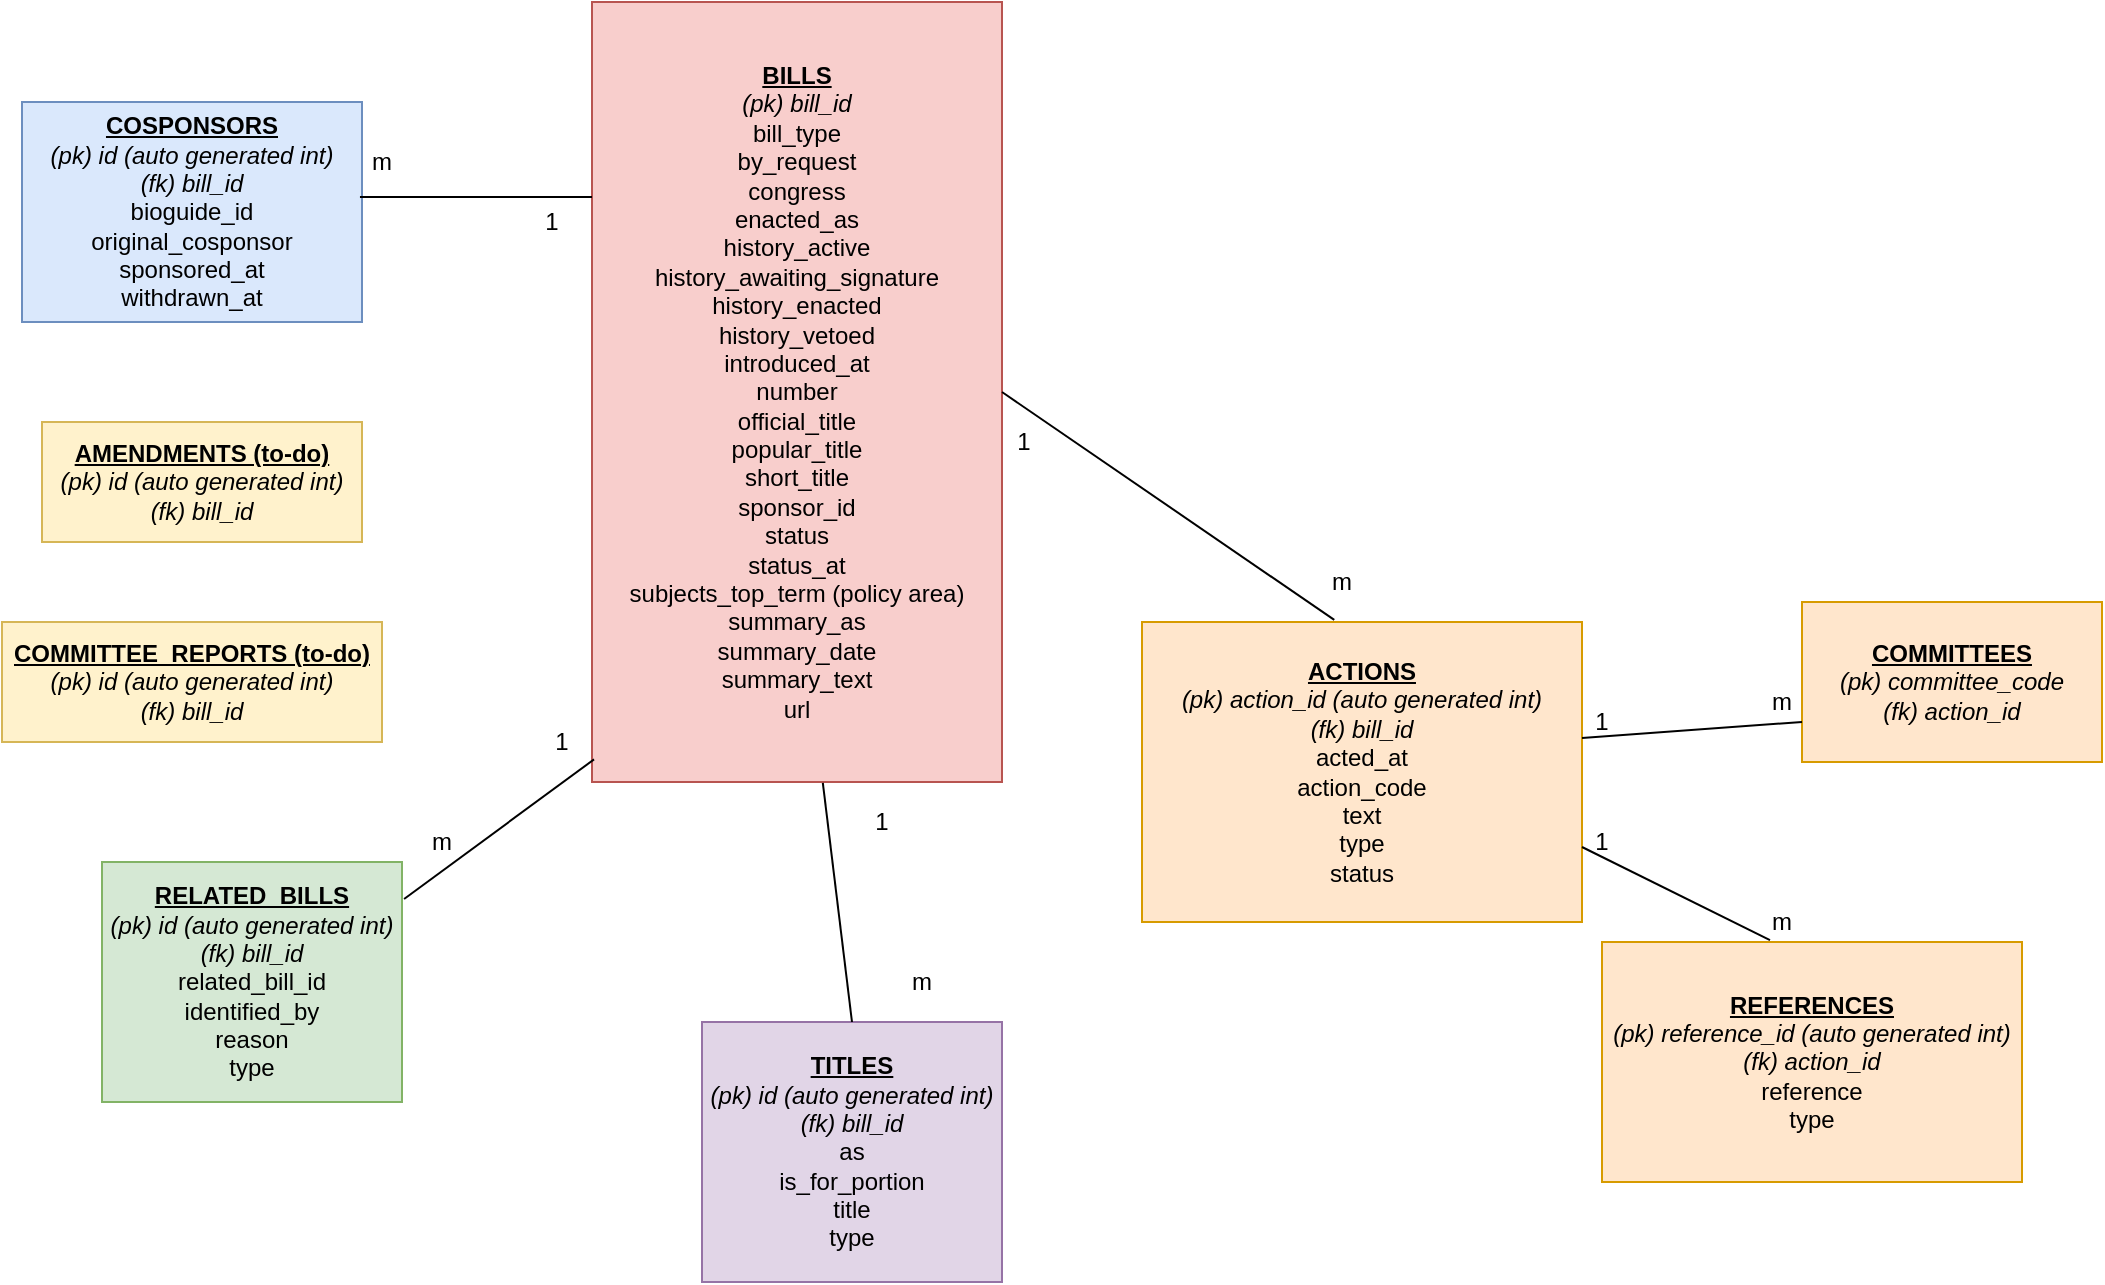 <mxfile version="12.8.8"><diagram id="NEu7Xx6q3LPDl_PWJ7_-" name="Page-1"><mxGraphModel dx="1336" dy="953" grid="1" gridSize="10" guides="1" tooltips="1" connect="1" arrows="1" fold="1" page="1" pageScale="1" pageWidth="1100" pageHeight="850" math="0" shadow="0"><root><mxCell id="0"/><mxCell id="1" parent="0"/><mxCell id="KzIh2n-4E2tr7BZsCfGS-3" value="&lt;b&gt;&lt;u&gt;BILLS&lt;/u&gt;&lt;/b&gt;&lt;br&gt;&lt;i&gt;(pk) bill_id&lt;/i&gt;&lt;br&gt;bill_type&lt;br&gt;by_request&lt;br&gt;congress&lt;br&gt;enacted_as&lt;br&gt;history_active&lt;br&gt;history_awaiting_signature&lt;br&gt;history_enacted&lt;br&gt;history_vetoed&lt;br&gt;introduced_at&lt;br&gt;number&lt;br&gt;official_title&lt;br&gt;popular_title&lt;br&gt;short_title&lt;br&gt;sponsor_id&lt;br&gt;status&lt;br&gt;status_at&lt;br&gt;subjects_top_term (policy area)&lt;br&gt;summary_as&lt;br&gt;summary_date&lt;br&gt;summary_text&lt;br&gt;url" style="rounded=0;whiteSpace=wrap;html=1;fillColor=#f8cecc;strokeColor=#b85450;" vertex="1" parent="1"><mxGeometry x="315" y="120" width="205" height="390" as="geometry"/></mxCell><mxCell id="KzIh2n-4E2tr7BZsCfGS-4" value="&lt;b&gt;&lt;u&gt;ACTIONS&lt;/u&gt;&lt;/b&gt;&lt;br&gt;&lt;i&gt;(pk) action_id (auto generated int)&lt;/i&gt;&lt;br&gt;&lt;i&gt;(fk) bill_id&lt;/i&gt;&lt;br&gt;acted_at&lt;br&gt;action_code&lt;br&gt;text&lt;br&gt;type&lt;br&gt;status" style="rounded=0;whiteSpace=wrap;html=1;fillColor=#ffe6cc;strokeColor=#d79b00;" vertex="1" parent="1"><mxGeometry x="590" y="430" width="220" height="150" as="geometry"/></mxCell><mxCell id="KzIh2n-4E2tr7BZsCfGS-5" value="" style="endArrow=none;html=1;exitX=1;exitY=0.5;exitDx=0;exitDy=0;entryX=0.437;entryY=-0.007;entryDx=0;entryDy=0;entryPerimeter=0;" edge="1" parent="1" source="KzIh2n-4E2tr7BZsCfGS-3" target="KzIh2n-4E2tr7BZsCfGS-4"><mxGeometry width="50" height="50" relative="1" as="geometry"><mxPoint x="630" y="380" as="sourcePoint"/><mxPoint x="680" y="330" as="targetPoint"/></mxGeometry></mxCell><mxCell id="KzIh2n-4E2tr7BZsCfGS-6" value="1" style="text;html=1;strokeColor=none;fillColor=none;align=center;verticalAlign=middle;whiteSpace=wrap;rounded=0;" vertex="1" parent="1"><mxGeometry x="511" y="330" width="40" height="20" as="geometry"/></mxCell><mxCell id="KzIh2n-4E2tr7BZsCfGS-7" value="m" style="text;html=1;strokeColor=none;fillColor=none;align=center;verticalAlign=middle;whiteSpace=wrap;rounded=0;" vertex="1" parent="1"><mxGeometry x="670" y="400" width="40" height="20" as="geometry"/></mxCell><mxCell id="KzIh2n-4E2tr7BZsCfGS-8" value="&lt;b&gt;&lt;u&gt;REFERENCES&lt;/u&gt;&lt;/b&gt;&lt;br style=&quot;white-space: normal&quot;&gt;&lt;i style=&quot;white-space: normal&quot;&gt;(pk) reference_id (auto generated int)&lt;/i&gt;&lt;br style=&quot;white-space: normal&quot;&gt;&lt;i style=&quot;white-space: normal&quot;&gt;(fk) action_id&lt;/i&gt;&lt;br style=&quot;white-space: normal&quot;&gt;reference&lt;br&gt;type" style="rounded=0;whiteSpace=wrap;html=1;fillColor=#ffe6cc;strokeColor=#d79b00;" vertex="1" parent="1"><mxGeometry x="820" y="590" width="210" height="120" as="geometry"/></mxCell><mxCell id="KzIh2n-4E2tr7BZsCfGS-9" value="" style="endArrow=none;html=1;entryX=0.4;entryY=-0.008;entryDx=0;entryDy=0;entryPerimeter=0;exitX=1;exitY=0.75;exitDx=0;exitDy=0;" edge="1" parent="1" source="KzIh2n-4E2tr7BZsCfGS-4" target="KzIh2n-4E2tr7BZsCfGS-8"><mxGeometry width="50" height="50" relative="1" as="geometry"><mxPoint x="752" y="610" as="sourcePoint"/><mxPoint x="890" y="540" as="targetPoint"/></mxGeometry></mxCell><mxCell id="KzIh2n-4E2tr7BZsCfGS-10" value="1" style="text;html=1;strokeColor=none;fillColor=none;align=center;verticalAlign=middle;whiteSpace=wrap;rounded=0;" vertex="1" parent="1"><mxGeometry x="800" y="530" width="40" height="20" as="geometry"/></mxCell><mxCell id="KzIh2n-4E2tr7BZsCfGS-11" value="m" style="text;html=1;strokeColor=none;fillColor=none;align=center;verticalAlign=middle;whiteSpace=wrap;rounded=0;" vertex="1" parent="1"><mxGeometry x="890" y="570" width="40" height="20" as="geometry"/></mxCell><mxCell id="KzIh2n-4E2tr7BZsCfGS-12" value="&lt;b&gt;&lt;u&gt;COMMITTEES&lt;/u&gt;&lt;/b&gt;&lt;br style=&quot;white-space: normal&quot;&gt;&lt;i style=&quot;white-space: normal&quot;&gt;(pk) committee_code&lt;/i&gt;&lt;br style=&quot;white-space: normal&quot;&gt;&lt;i style=&quot;white-space: normal&quot;&gt;(fk) action_id&lt;/i&gt;" style="rounded=0;whiteSpace=wrap;html=1;fillColor=#ffe6cc;strokeColor=#d79b00;" vertex="1" parent="1"><mxGeometry x="920" y="420" width="150" height="80" as="geometry"/></mxCell><mxCell id="KzIh2n-4E2tr7BZsCfGS-13" value="" style="endArrow=none;html=1;exitX=1;exitY=0.387;exitDx=0;exitDy=0;exitPerimeter=0;entryX=0;entryY=0.75;entryDx=0;entryDy=0;" edge="1" parent="1" source="KzIh2n-4E2tr7BZsCfGS-4" target="KzIh2n-4E2tr7BZsCfGS-12"><mxGeometry width="50" height="50" relative="1" as="geometry"><mxPoint x="790" y="450" as="sourcePoint"/><mxPoint x="840" y="400" as="targetPoint"/></mxGeometry></mxCell><mxCell id="KzIh2n-4E2tr7BZsCfGS-14" value="1" style="text;html=1;strokeColor=none;fillColor=none;align=center;verticalAlign=middle;whiteSpace=wrap;rounded=0;" vertex="1" parent="1"><mxGeometry x="800" y="470" width="40" height="20" as="geometry"/></mxCell><mxCell id="KzIh2n-4E2tr7BZsCfGS-15" value="m" style="text;html=1;strokeColor=none;fillColor=none;align=center;verticalAlign=middle;whiteSpace=wrap;rounded=0;" vertex="1" parent="1"><mxGeometry x="890" y="460" width="40" height="20" as="geometry"/></mxCell><mxCell id="KzIh2n-4E2tr7BZsCfGS-16" value="&lt;b&gt;&lt;u&gt;AMENDMENTS (to-do)&lt;br&gt;&lt;/u&gt;&lt;/b&gt;&lt;i&gt;(pk) id (auto generated int)&lt;/i&gt;&lt;br&gt;&lt;i&gt;(fk) bill_id&lt;/i&gt;&lt;b&gt;&lt;u&gt;&lt;br&gt;&lt;/u&gt;&lt;/b&gt;" style="rounded=0;whiteSpace=wrap;html=1;fillColor=#fff2cc;strokeColor=#d6b656;" vertex="1" parent="1"><mxGeometry x="40" y="330" width="160" height="60" as="geometry"/></mxCell><mxCell id="KzIh2n-4E2tr7BZsCfGS-17" value="&lt;b&gt;&lt;u&gt;COMMITTEE_REPORTS (to-do)&lt;br&gt;&lt;/u&gt;&lt;/b&gt;&lt;i&gt;(pk) id (auto generated int)&lt;/i&gt;&lt;br&gt;&lt;i&gt;(fk) bill_id&lt;/i&gt;&lt;b&gt;&lt;u&gt;&lt;br&gt;&lt;/u&gt;&lt;/b&gt;" style="rounded=0;whiteSpace=wrap;html=1;fillColor=#fff2cc;strokeColor=#d6b656;" vertex="1" parent="1"><mxGeometry x="20" y="430" width="190" height="60" as="geometry"/></mxCell><mxCell id="KzIh2n-4E2tr7BZsCfGS-20" value="&lt;b&gt;&lt;u&gt;COSPONSORS&lt;/u&gt;&lt;/b&gt;&lt;br&gt;&lt;i&gt;(pk) id (auto generated int)&lt;/i&gt;&lt;br&gt;&lt;i&gt;(fk) bill_id&lt;/i&gt;&lt;br&gt;bioguide_id&lt;br&gt;original_cosponsor&lt;br&gt;sponsored_at&lt;br&gt;withdrawn_at" style="rounded=0;whiteSpace=wrap;html=1;fillColor=#dae8fc;strokeColor=#6c8ebf;" vertex="1" parent="1"><mxGeometry x="30" y="170" width="170" height="110" as="geometry"/></mxCell><mxCell id="KzIh2n-4E2tr7BZsCfGS-21" value="" style="endArrow=none;html=1;entryX=0;entryY=0.25;entryDx=0;entryDy=0;exitX=0.994;exitY=0.432;exitDx=0;exitDy=0;exitPerimeter=0;" edge="1" parent="1" source="KzIh2n-4E2tr7BZsCfGS-20" target="KzIh2n-4E2tr7BZsCfGS-3"><mxGeometry width="50" height="50" relative="1" as="geometry"><mxPoint x="220" y="320" as="sourcePoint"/><mxPoint x="270" y="270" as="targetPoint"/></mxGeometry></mxCell><mxCell id="KzIh2n-4E2tr7BZsCfGS-22" value="1" style="text;html=1;strokeColor=none;fillColor=none;align=center;verticalAlign=middle;whiteSpace=wrap;rounded=0;" vertex="1" parent="1"><mxGeometry x="275" y="220" width="40" height="20" as="geometry"/></mxCell><mxCell id="KzIh2n-4E2tr7BZsCfGS-23" value="m" style="text;html=1;strokeColor=none;fillColor=none;align=center;verticalAlign=middle;whiteSpace=wrap;rounded=0;" vertex="1" parent="1"><mxGeometry x="190" y="190" width="40" height="20" as="geometry"/></mxCell><mxCell id="KzIh2n-4E2tr7BZsCfGS-26" value="&lt;b&gt;&lt;u&gt;RELATED_BILLS&lt;/u&gt;&lt;/b&gt;&lt;br&gt;&lt;i&gt;(pk) id (auto generated int)&lt;/i&gt;&lt;br&gt;&lt;i&gt;(fk) bill_id&lt;/i&gt;&lt;br&gt;related_bill_id&lt;br&gt;identified_by&lt;br&gt;reason&lt;br&gt;type" style="rounded=0;whiteSpace=wrap;html=1;fillColor=#d5e8d4;strokeColor=#82b366;" vertex="1" parent="1"><mxGeometry x="70" y="550" width="150" height="120" as="geometry"/></mxCell><mxCell id="KzIh2n-4E2tr7BZsCfGS-27" value="&lt;b&gt;&lt;u&gt;TITLES&lt;/u&gt;&lt;/b&gt;&lt;br&gt;&lt;i&gt;(pk) id (auto generated int)&lt;/i&gt;&lt;br&gt;&lt;i&gt;(fk) bill_id&lt;/i&gt;&lt;br&gt;as&lt;br&gt;is_for_portion&lt;br&gt;title&lt;br&gt;type" style="rounded=0;whiteSpace=wrap;html=1;fillColor=#e1d5e7;strokeColor=#9673a6;" vertex="1" parent="1"><mxGeometry x="370" y="630" width="150" height="130" as="geometry"/></mxCell><mxCell id="KzIh2n-4E2tr7BZsCfGS-28" value="" style="endArrow=none;html=1;entryX=0.005;entryY=0.971;entryDx=0;entryDy=0;entryPerimeter=0;exitX=1.007;exitY=0.154;exitDx=0;exitDy=0;exitPerimeter=0;" edge="1" parent="1" source="KzIh2n-4E2tr7BZsCfGS-26" target="KzIh2n-4E2tr7BZsCfGS-3"><mxGeometry width="50" height="50" relative="1" as="geometry"><mxPoint x="240" y="590" as="sourcePoint"/><mxPoint x="290" y="540" as="targetPoint"/></mxGeometry></mxCell><mxCell id="KzIh2n-4E2tr7BZsCfGS-29" value="1" style="text;html=1;strokeColor=none;fillColor=none;align=center;verticalAlign=middle;whiteSpace=wrap;rounded=0;" vertex="1" parent="1"><mxGeometry x="280" y="480" width="40" height="20" as="geometry"/></mxCell><mxCell id="KzIh2n-4E2tr7BZsCfGS-30" value="m" style="text;html=1;strokeColor=none;fillColor=none;align=center;verticalAlign=middle;whiteSpace=wrap;rounded=0;" vertex="1" parent="1"><mxGeometry x="220" y="530" width="40" height="20" as="geometry"/></mxCell><mxCell id="KzIh2n-4E2tr7BZsCfGS-31" value="" style="endArrow=none;html=1;entryX=0.563;entryY=1.001;entryDx=0;entryDy=0;entryPerimeter=0;exitX=0.5;exitY=0;exitDx=0;exitDy=0;" edge="1" parent="1" source="KzIh2n-4E2tr7BZsCfGS-27" target="KzIh2n-4E2tr7BZsCfGS-3"><mxGeometry width="50" height="50" relative="1" as="geometry"><mxPoint x="370" y="610" as="sourcePoint"/><mxPoint x="420" y="560" as="targetPoint"/></mxGeometry></mxCell><mxCell id="KzIh2n-4E2tr7BZsCfGS-34" value="1" style="text;html=1;strokeColor=none;fillColor=none;align=center;verticalAlign=middle;whiteSpace=wrap;rounded=0;" vertex="1" parent="1"><mxGeometry x="440" y="520" width="40" height="20" as="geometry"/></mxCell><mxCell id="KzIh2n-4E2tr7BZsCfGS-35" value="m" style="text;html=1;strokeColor=none;fillColor=none;align=center;verticalAlign=middle;whiteSpace=wrap;rounded=0;" vertex="1" parent="1"><mxGeometry x="460" y="600" width="40" height="20" as="geometry"/></mxCell></root></mxGraphModel></diagram></mxfile>